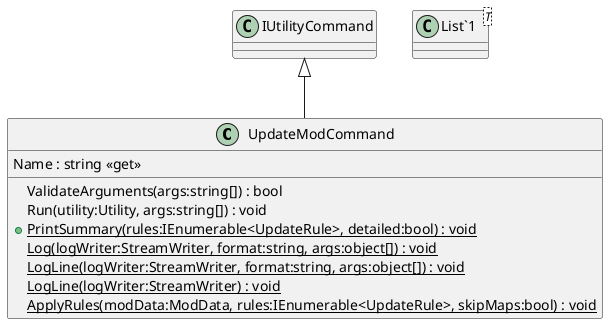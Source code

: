 @startuml
class UpdateModCommand {
    Name : string <<get>>
    ValidateArguments(args:string[]) : bool
    Run(utility:Utility, args:string[]) : void
    + {static} PrintSummary(rules:IEnumerable<UpdateRule>, detailed:bool) : void
    {static} Log(logWriter:StreamWriter, format:string, args:object[]) : void
    {static} LogLine(logWriter:StreamWriter, format:string, args:object[]) : void
    {static} LogLine(logWriter:StreamWriter) : void
    {static} ApplyRules(modData:ModData, rules:IEnumerable<UpdateRule>, skipMaps:bool) : void
}
class "List`1"<T> {
}
IUtilityCommand <|-- UpdateModCommand
@enduml
